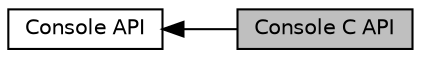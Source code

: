 digraph "Console C API"
{
  edge [fontname="Helvetica",fontsize="10",labelfontname="Helvetica",labelfontsize="10"];
  node [fontname="Helvetica",fontsize="10",shape=record];
  rankdir=LR;
  Node1 [label="Console API",height=0.2,width=0.4,color="black", fillcolor="white", style="filled",URL="$group__consoleapi.html",tooltip="Enables applications to log/print text messages. "];
  Node0 [label="Console C API",height=0.2,width=0.4,color="black", fillcolor="grey75", style="filled", fontcolor="black"];
  Node1->Node0 [shape=plaintext, dir="back", style="solid"];
}

